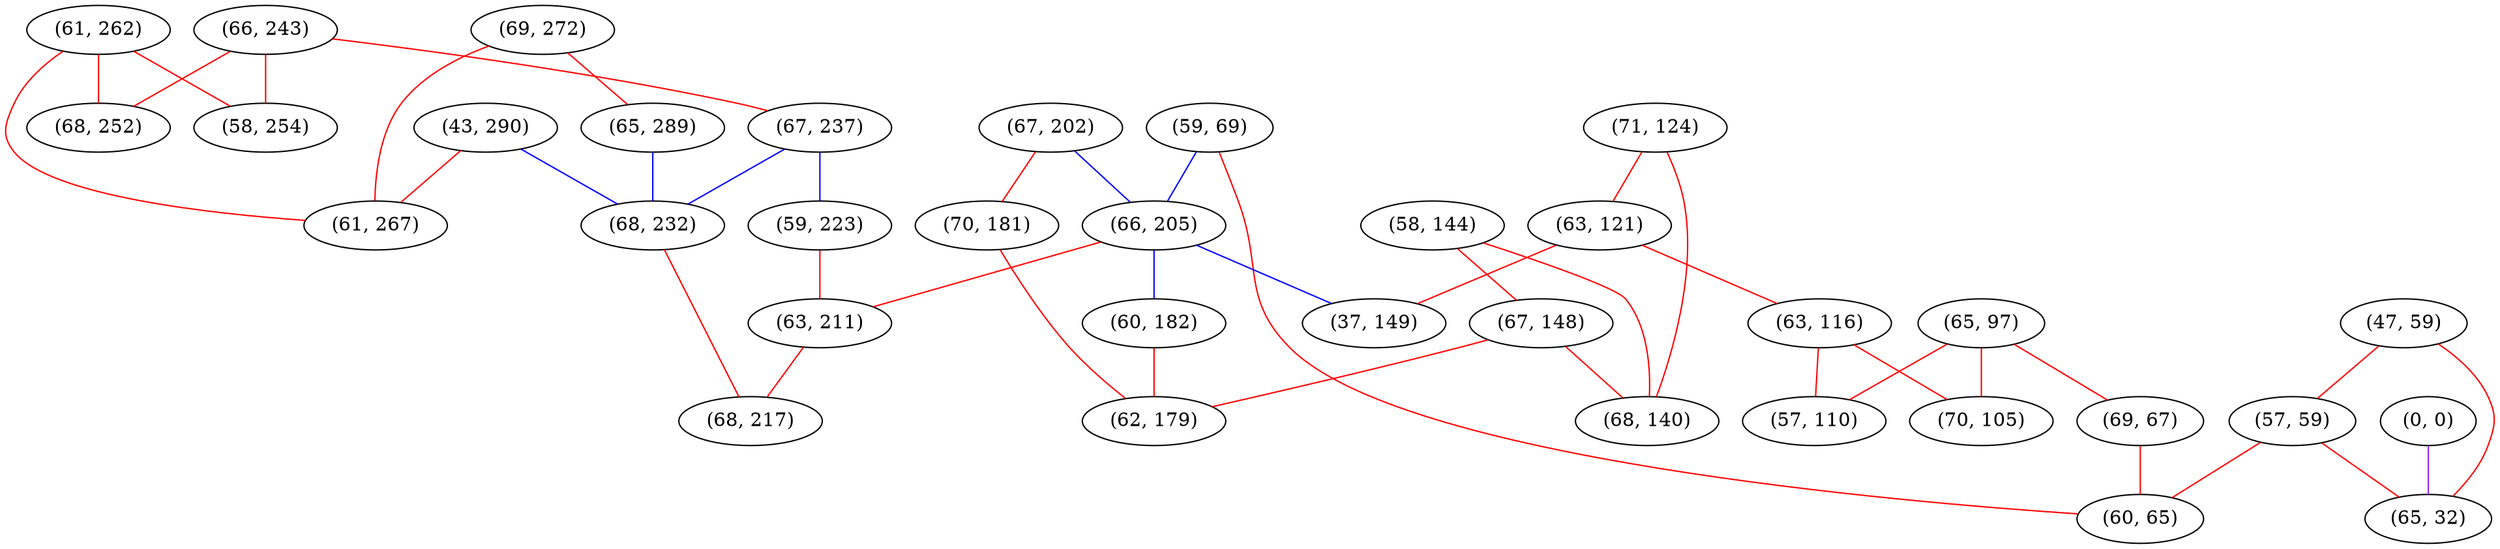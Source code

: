 graph "" {
"(61, 262)";
"(66, 243)";
"(58, 254)";
"(43, 290)";
"(59, 69)";
"(71, 124)";
"(65, 97)";
"(68, 252)";
"(69, 272)";
"(67, 237)";
"(67, 202)";
"(70, 181)";
"(66, 205)";
"(63, 121)";
"(58, 144)";
"(47, 59)";
"(0, 0)";
"(60, 182)";
"(63, 116)";
"(57, 59)";
"(57, 110)";
"(59, 223)";
"(65, 289)";
"(69, 67)";
"(70, 105)";
"(68, 232)";
"(63, 211)";
"(67, 148)";
"(61, 267)";
"(68, 140)";
"(60, 65)";
"(37, 149)";
"(62, 179)";
"(68, 217)";
"(65, 32)";
"(61, 262)" -- "(68, 252)"  [color=red, key=0, weight=1];
"(61, 262)" -- "(58, 254)"  [color=red, key=0, weight=1];
"(61, 262)" -- "(61, 267)"  [color=red, key=0, weight=1];
"(66, 243)" -- "(68, 252)"  [color=red, key=0, weight=1];
"(66, 243)" -- "(58, 254)"  [color=red, key=0, weight=1];
"(66, 243)" -- "(67, 237)"  [color=red, key=0, weight=1];
"(43, 290)" -- "(68, 232)"  [color=blue, key=0, weight=3];
"(43, 290)" -- "(61, 267)"  [color=red, key=0, weight=1];
"(59, 69)" -- "(66, 205)"  [color=blue, key=0, weight=3];
"(59, 69)" -- "(60, 65)"  [color=red, key=0, weight=1];
"(71, 124)" -- "(68, 140)"  [color=red, key=0, weight=1];
"(71, 124)" -- "(63, 121)"  [color=red, key=0, weight=1];
"(65, 97)" -- "(70, 105)"  [color=red, key=0, weight=1];
"(65, 97)" -- "(57, 110)"  [color=red, key=0, weight=1];
"(65, 97)" -- "(69, 67)"  [color=red, key=0, weight=1];
"(69, 272)" -- "(65, 289)"  [color=red, key=0, weight=1];
"(69, 272)" -- "(61, 267)"  [color=red, key=0, weight=1];
"(67, 237)" -- "(59, 223)"  [color=blue, key=0, weight=3];
"(67, 237)" -- "(68, 232)"  [color=blue, key=0, weight=3];
"(67, 202)" -- "(66, 205)"  [color=blue, key=0, weight=3];
"(67, 202)" -- "(70, 181)"  [color=red, key=0, weight=1];
"(70, 181)" -- "(62, 179)"  [color=red, key=0, weight=1];
"(66, 205)" -- "(63, 211)"  [color=red, key=0, weight=1];
"(66, 205)" -- "(60, 182)"  [color=blue, key=0, weight=3];
"(66, 205)" -- "(37, 149)"  [color=blue, key=0, weight=3];
"(63, 121)" -- "(63, 116)"  [color=red, key=0, weight=1];
"(63, 121)" -- "(37, 149)"  [color=red, key=0, weight=1];
"(58, 144)" -- "(68, 140)"  [color=red, key=0, weight=1];
"(58, 144)" -- "(67, 148)"  [color=red, key=0, weight=1];
"(47, 59)" -- "(65, 32)"  [color=red, key=0, weight=1];
"(47, 59)" -- "(57, 59)"  [color=red, key=0, weight=1];
"(0, 0)" -- "(65, 32)"  [color=purple, key=0, weight=4];
"(60, 182)" -- "(62, 179)"  [color=red, key=0, weight=1];
"(63, 116)" -- "(70, 105)"  [color=red, key=0, weight=1];
"(63, 116)" -- "(57, 110)"  [color=red, key=0, weight=1];
"(57, 59)" -- "(65, 32)"  [color=red, key=0, weight=1];
"(57, 59)" -- "(60, 65)"  [color=red, key=0, weight=1];
"(59, 223)" -- "(63, 211)"  [color=red, key=0, weight=1];
"(65, 289)" -- "(68, 232)"  [color=blue, key=0, weight=3];
"(69, 67)" -- "(60, 65)"  [color=red, key=0, weight=1];
"(68, 232)" -- "(68, 217)"  [color=red, key=0, weight=1];
"(63, 211)" -- "(68, 217)"  [color=red, key=0, weight=1];
"(67, 148)" -- "(62, 179)"  [color=red, key=0, weight=1];
"(67, 148)" -- "(68, 140)"  [color=red, key=0, weight=1];
}
